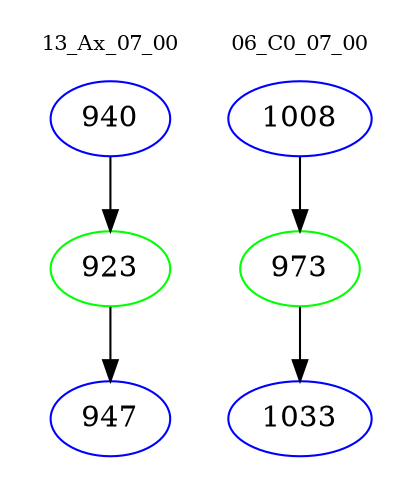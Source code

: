 digraph{
subgraph cluster_0 {
color = white
label = "13_Ax_07_00";
fontsize=10;
T0_940 [label="940", color="blue"]
T0_940 -> T0_923 [color="black"]
T0_923 [label="923", color="green"]
T0_923 -> T0_947 [color="black"]
T0_947 [label="947", color="blue"]
}
subgraph cluster_1 {
color = white
label = "06_C0_07_00";
fontsize=10;
T1_1008 [label="1008", color="blue"]
T1_1008 -> T1_973 [color="black"]
T1_973 [label="973", color="green"]
T1_973 -> T1_1033 [color="black"]
T1_1033 [label="1033", color="blue"]
}
}
